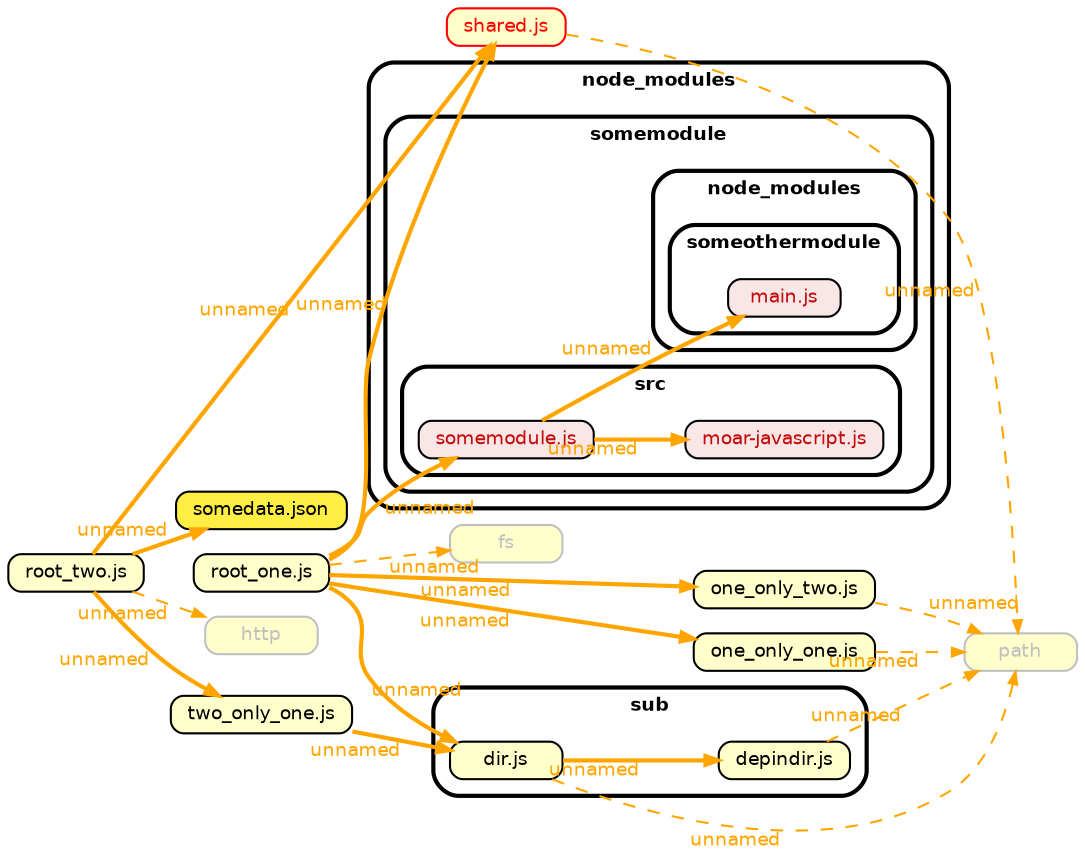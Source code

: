 strict digraph "dependency-cruiser output"{
    ordering="out" rankdir="LR" splines="true" overlap="false" nodesep="0.16" ranksep="0.18" fontname="Helvetica-bold" fontsize="9" style="rounded,bold,filled" fillcolor="#ffffff" compound="true"
    node [shape="box" style="rounded, filled" height="0.2" color="black" fillcolor="#ffffcc" fontcolor="black" fontname="Helvetica" fontsize="9"]
    edge [arrowhead="normal" arrowsize="0.6" penwidth="2.0" color="#00000033" fontname="Helvetica" fontsize="9"]

    "fs" [label="fs" color="grey" fontcolor="grey"]
    "http" [label="http" color="grey" fontcolor="grey"]
    subgraph "cluster_node_modules" {label="node_modules" subgraph "cluster_node_modules/somemodule" {label="somemodule" subgraph "cluster_node_modules/somemodule/node_modules" {label="node_modules" subgraph "cluster_node_modules/somemodule/node_modules/someothermodule" {label="someothermodule" "node_modules/somemodule/node_modules/someothermodule/main.js" [label="main.js" URL="node_modules/somemodule/node_modules/someothermodule/main.js" fillcolor="#c40b0a1a" fontcolor="#c40b0a"] } } } }
    subgraph "cluster_node_modules" {label="node_modules" subgraph "cluster_node_modules/somemodule" {label="somemodule" subgraph "cluster_node_modules/somemodule/src" {label="src" "node_modules/somemodule/src/moar-javascript.js" [label="moar-javascript.js" URL="node_modules/somemodule/src/moar-javascript.js" fillcolor="#c40b0a1a" fontcolor="#c40b0a"] } } }
    subgraph "cluster_node_modules" {label="node_modules" subgraph "cluster_node_modules/somemodule" {label="somemodule" subgraph "cluster_node_modules/somemodule/src" {label="src" "node_modules/somemodule/src/somemodule.js" [label="somemodule.js" URL="node_modules/somemodule/src/somemodule.js" fillcolor="#c40b0a1a" fontcolor="#c40b0a"] } } }
    "node_modules/somemodule/src/somemodule.js" -> "node_modules/somemodule/src/moar-javascript.js" [xlabel="unnamed" tooltip="unnamed" fontcolor="orange" color="orange"]
    "node_modules/somemodule/src/somemodule.js" -> "node_modules/somemodule/node_modules/someothermodule/main.js" [xlabel="unnamed" tooltip="unnamed" fontcolor="orange" color="orange"]
    "one_only_one.js" [label="one_only_one.js" URL="one_only_one.js" ]
    "one_only_one.js" -> "path" [xlabel="unnamed" tooltip="unnamed" style="dashed" penwidth="1.0" fontcolor="orange" color="orange"]
    "one_only_two.js" [label="one_only_two.js" URL="one_only_two.js" ]
    "one_only_two.js" -> "path" [xlabel="unnamed" tooltip="unnamed" style="dashed" penwidth="1.0" fontcolor="orange" color="orange"]
    "path" [label="path" color="grey" fontcolor="grey"]
    "root_one.js" [label="root_one.js" URL="root_one.js" ]
    "root_one.js" -> "one_only_one.js" [xlabel="unnamed" tooltip="unnamed" fontcolor="orange" color="orange"]
    "root_one.js" -> "one_only_two.js" [xlabel="unnamed" tooltip="unnamed" fontcolor="orange" color="orange"]
    "root_one.js" -> "shared.js" [xlabel="unnamed" tooltip="unnamed" fontcolor="orange" color="orange"]
    "root_one.js" -> "sub/dir.js" [xlabel="unnamed" tooltip="unnamed" fontcolor="orange" color="orange"]
    "root_one.js" -> "fs" [xlabel="unnamed" tooltip="unnamed" style="dashed" penwidth="1.0" fontcolor="orange" color="orange"]
    "root_one.js" -> "node_modules/somemodule/src/somemodule.js" [xlabel="unnamed" tooltip="unnamed" fontcolor="orange" color="orange"]
    "root_two.js" [label="root_two.js" URL="root_two.js" ]
    "root_two.js" -> "shared.js" [xlabel="unnamed" tooltip="unnamed" fontcolor="orange" color="orange"]
    "root_two.js" -> "somedata.json" [xlabel="unnamed" tooltip="unnamed" fontcolor="orange" color="orange"]
    "root_two.js" -> "two_only_one.js" [xlabel="unnamed" tooltip="unnamed" fontcolor="orange" color="orange"]
    "root_two.js" -> "http" [xlabel="unnamed" tooltip="unnamed" style="dashed" penwidth="1.0" fontcolor="orange" color="orange"]
    "shared.js" [label="shared.js" color="red" fontcolor="red"]
    "shared.js" -> "path" [xlabel="unnamed" tooltip="unnamed" style="dashed" penwidth="1.0" fontcolor="orange" color="orange"]
    "somedata.json" [label="somedata.json" URL="somedata.json" fillcolor="#ffee44"]
    subgraph "cluster_sub" {label="sub" "sub/depindir.js" [label="depindir.js" URL="sub/depindir.js" ] }
    "sub/depindir.js" -> "path" [xlabel="unnamed" tooltip="unnamed" style="dashed" penwidth="1.0" fontcolor="orange" color="orange"]
    subgraph "cluster_sub" {label="sub" "sub/dir.js" [label="dir.js" URL="sub/dir.js" ] }
    "sub/dir.js" -> "sub/depindir.js" [xlabel="unnamed" tooltip="unnamed" fontcolor="orange" color="orange"]
    "sub/dir.js" -> "path" [xlabel="unnamed" tooltip="unnamed" style="dashed" penwidth="1.0" fontcolor="orange" color="orange"]
    "two_only_one.js" [label="two_only_one.js" URL="two_only_one.js" ]
    "two_only_one.js" -> "sub/dir.js" [xlabel="unnamed" tooltip="unnamed" fontcolor="orange" color="orange"]
}
